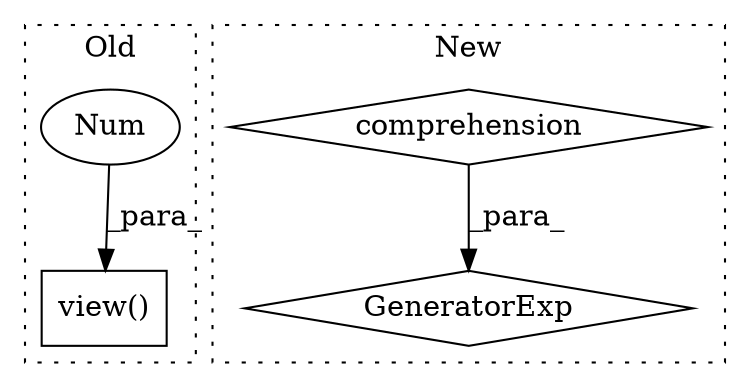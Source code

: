 digraph G {
subgraph cluster0 {
1 [label="view()" a="75" s="8443,8452" l="7,1" shape="box"];
4 [label="Num" a="76" s="8450" l="2" shape="ellipse"];
label = "Old";
style="dotted";
}
subgraph cluster1 {
2 [label="GeneratorExp" a="55" s="6404" l="10" shape="diamond"];
3 [label="comprehension" a="45" s="6425" l="3" shape="diamond"];
label = "New";
style="dotted";
}
3 -> 2 [label="_para_"];
4 -> 1 [label="_para_"];
}